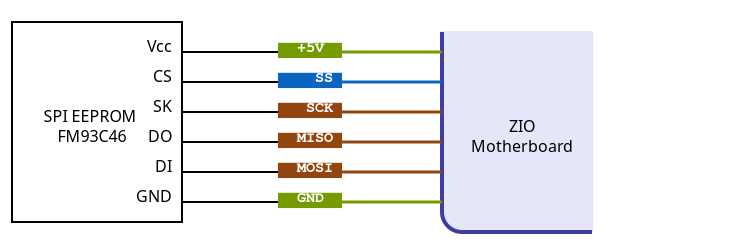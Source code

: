 <?xml version="1.0" encoding="UTF-8"?>
<dia:diagram xmlns:dia="http://www.lysator.liu.se/~alla/dia/">
  <dia:layer name="Background" visible="true" active="true">
    <dia:group>
      <dia:object type="Standard - Line" version="0" id="O0">
        <dia:attribute name="obj_pos">
          <dia:point val="7,7"/>
        </dia:attribute>
        <dia:attribute name="obj_bb">
          <dia:rectangle val="6.95,6.95;12.55,7.05"/>
        </dia:attribute>
        <dia:attribute name="conn_endpoints">
          <dia:point val="7,7"/>
          <dia:point val="12.5,7"/>
        </dia:attribute>
        <dia:attribute name="numcp">
          <dia:int val="1"/>
        </dia:attribute>
      </dia:object>
      <dia:object type="Standard - Line" version="0" id="O1">
        <dia:attribute name="obj_pos">
          <dia:point val="7,8.5"/>
        </dia:attribute>
        <dia:attribute name="obj_bb">
          <dia:rectangle val="6.95,8.45;12.55,8.55"/>
        </dia:attribute>
        <dia:attribute name="conn_endpoints">
          <dia:point val="7,8.5"/>
          <dia:point val="12.5,8.5"/>
        </dia:attribute>
        <dia:attribute name="numcp">
          <dia:int val="1"/>
        </dia:attribute>
      </dia:object>
      <dia:object type="Standard - ZigZagLine" version="1" id="O2">
        <dia:attribute name="obj_pos">
          <dia:point val="12.5,5.5"/>
        </dia:attribute>
        <dia:attribute name="obj_bb">
          <dia:rectangle val="6.95,5.45;12.55,5.55"/>
        </dia:attribute>
        <dia:attribute name="orth_points">
          <dia:point val="12.5,5.5"/>
          <dia:point val="10,5.5"/>
          <dia:point val="10,5.5"/>
          <dia:point val="7,5.5"/>
        </dia:attribute>
        <dia:attribute name="orth_orient">
          <dia:enum val="0"/>
          <dia:enum val="1"/>
          <dia:enum val="0"/>
        </dia:attribute>
        <dia:attribute name="autorouting">
          <dia:boolean val="false"/>
        </dia:attribute>
      </dia:object>
      <dia:object type="Standard - ZigZagLine" version="1" id="O3">
        <dia:attribute name="obj_pos">
          <dia:point val="7,9.5"/>
        </dia:attribute>
        <dia:attribute name="obj_bb">
          <dia:rectangle val="6.95,9.45;12.55,10.05"/>
        </dia:attribute>
        <dia:attribute name="orth_points">
          <dia:point val="7,9.5"/>
          <dia:point val="7,10"/>
          <dia:point val="10,10"/>
          <dia:point val="10,10"/>
          <dia:point val="12.5,10"/>
        </dia:attribute>
        <dia:attribute name="orth_orient">
          <dia:enum val="1"/>
          <dia:enum val="0"/>
          <dia:enum val="1"/>
          <dia:enum val="0"/>
        </dia:attribute>
        <dia:attribute name="autorouting">
          <dia:boolean val="false"/>
        </dia:attribute>
      </dia:object>
      <dia:object type="Flowchart - Box" version="0" id="O4">
        <dia:attribute name="obj_pos">
          <dia:point val="-1.5,1"/>
        </dia:attribute>
        <dia:attribute name="obj_bb">
          <dia:rectangle val="-1.55,0.95;7.05,11.05"/>
        </dia:attribute>
        <dia:attribute name="elem_corner">
          <dia:point val="-1.5,1"/>
        </dia:attribute>
        <dia:attribute name="elem_width">
          <dia:real val="8.5"/>
        </dia:attribute>
        <dia:attribute name="elem_height">
          <dia:real val="10"/>
        </dia:attribute>
        <dia:attribute name="show_background">
          <dia:boolean val="true"/>
        </dia:attribute>
        <dia:attribute name="padding">
          <dia:real val="0.5"/>
        </dia:attribute>
        <dia:attribute name="text">
          <dia:composite type="text">
            <dia:attribute name="string">
              <dia:string>##</dia:string>
            </dia:attribute>
            <dia:attribute name="font">
              <dia:font family="sans" style="0" name="Helvetica"/>
            </dia:attribute>
            <dia:attribute name="height">
              <dia:real val="1"/>
            </dia:attribute>
            <dia:attribute name="pos">
              <dia:point val="2.75,6.245"/>
            </dia:attribute>
            <dia:attribute name="color">
              <dia:color val="#000000"/>
            </dia:attribute>
            <dia:attribute name="alignment">
              <dia:enum val="1"/>
            </dia:attribute>
          </dia:composite>
        </dia:attribute>
      </dia:object>
      <dia:object type="Standard - Text" version="1" id="O5">
        <dia:attribute name="obj_pos">
          <dia:point val="6.5,8.5"/>
        </dia:attribute>
        <dia:attribute name="obj_bb">
          <dia:rectangle val="5.65,7.755;6.5,8.69"/>
        </dia:attribute>
        <dia:attribute name="text">
          <dia:composite type="text">
            <dia:attribute name="string">
              <dia:string>#DI#</dia:string>
            </dia:attribute>
            <dia:attribute name="font">
              <dia:font family="sans" style="0" name="Helvetica"/>
            </dia:attribute>
            <dia:attribute name="height">
              <dia:real val="1"/>
            </dia:attribute>
            <dia:attribute name="pos">
              <dia:point val="6.5,8.5"/>
            </dia:attribute>
            <dia:attribute name="color">
              <dia:color val="#000000"/>
            </dia:attribute>
            <dia:attribute name="alignment">
              <dia:enum val="2"/>
            </dia:attribute>
          </dia:composite>
        </dia:attribute>
        <dia:attribute name="valign">
          <dia:enum val="3"/>
        </dia:attribute>
      </dia:object>
      <dia:object type="Standard - Text" version="1" id="O6">
        <dia:attribute name="obj_pos">
          <dia:point val="6.5,10"/>
        </dia:attribute>
        <dia:attribute name="obj_bb">
          <dia:rectangle val="4.668,9.255;6.5,10.19"/>
        </dia:attribute>
        <dia:attribute name="text">
          <dia:composite type="text">
            <dia:attribute name="string">
              <dia:string>#GND#</dia:string>
            </dia:attribute>
            <dia:attribute name="font">
              <dia:font family="sans" style="0" name="Helvetica"/>
            </dia:attribute>
            <dia:attribute name="height">
              <dia:real val="1"/>
            </dia:attribute>
            <dia:attribute name="pos">
              <dia:point val="6.5,10"/>
            </dia:attribute>
            <dia:attribute name="color">
              <dia:color val="#000000"/>
            </dia:attribute>
            <dia:attribute name="alignment">
              <dia:enum val="2"/>
            </dia:attribute>
          </dia:composite>
        </dia:attribute>
        <dia:attribute name="valign">
          <dia:enum val="3"/>
        </dia:attribute>
      </dia:object>
      <dia:object type="Standard - Text" version="1" id="O7">
        <dia:attribute name="obj_pos">
          <dia:point val="6.5,7"/>
        </dia:attribute>
        <dia:attribute name="obj_bb">
          <dia:rectangle val="5.255,6.255;6.5,7.19"/>
        </dia:attribute>
        <dia:attribute name="text">
          <dia:composite type="text">
            <dia:attribute name="string">
              <dia:string>#DO#</dia:string>
            </dia:attribute>
            <dia:attribute name="font">
              <dia:font family="sans" style="0" name="Helvetica"/>
            </dia:attribute>
            <dia:attribute name="height">
              <dia:real val="1"/>
            </dia:attribute>
            <dia:attribute name="pos">
              <dia:point val="6.5,7"/>
            </dia:attribute>
            <dia:attribute name="color">
              <dia:color val="#000000"/>
            </dia:attribute>
            <dia:attribute name="alignment">
              <dia:enum val="2"/>
            </dia:attribute>
          </dia:composite>
        </dia:attribute>
        <dia:attribute name="valign">
          <dia:enum val="3"/>
        </dia:attribute>
      </dia:object>
      <dia:object type="Standard - Text" version="1" id="O8">
        <dia:attribute name="obj_pos">
          <dia:point val="6.5,5.5"/>
        </dia:attribute>
        <dia:attribute name="obj_bb">
          <dia:rectangle val="5.468,4.755;6.5,5.69"/>
        </dia:attribute>
        <dia:attribute name="text">
          <dia:composite type="text">
            <dia:attribute name="string">
              <dia:string>#SK#</dia:string>
            </dia:attribute>
            <dia:attribute name="font">
              <dia:font family="sans" style="0" name="Helvetica"/>
            </dia:attribute>
            <dia:attribute name="height">
              <dia:real val="1"/>
            </dia:attribute>
            <dia:attribute name="pos">
              <dia:point val="6.5,5.5"/>
            </dia:attribute>
            <dia:attribute name="color">
              <dia:color val="#000000"/>
            </dia:attribute>
            <dia:attribute name="alignment">
              <dia:enum val="2"/>
            </dia:attribute>
          </dia:composite>
        </dia:attribute>
        <dia:attribute name="valign">
          <dia:enum val="3"/>
        </dia:attribute>
      </dia:object>
      <dia:object type="Standard - ZigZagLine" version="1" id="O9">
        <dia:attribute name="obj_pos">
          <dia:point val="12.5,4"/>
        </dia:attribute>
        <dia:attribute name="obj_bb">
          <dia:rectangle val="6.95,3.95;12.55,4.05"/>
        </dia:attribute>
        <dia:attribute name="orth_points">
          <dia:point val="12.5,4"/>
          <dia:point val="10,4"/>
          <dia:point val="10,4"/>
          <dia:point val="7,4"/>
        </dia:attribute>
        <dia:attribute name="orth_orient">
          <dia:enum val="0"/>
          <dia:enum val="1"/>
          <dia:enum val="0"/>
        </dia:attribute>
        <dia:attribute name="autorouting">
          <dia:boolean val="false"/>
        </dia:attribute>
      </dia:object>
      <dia:object type="Standard - Text" version="1" id="O10">
        <dia:attribute name="obj_pos">
          <dia:point val="6.5,4"/>
        </dia:attribute>
        <dia:attribute name="obj_bb">
          <dia:rectangle val="5.435,3.255;6.5,4.19"/>
        </dia:attribute>
        <dia:attribute name="text">
          <dia:composite type="text">
            <dia:attribute name="string">
              <dia:string>#CS#</dia:string>
            </dia:attribute>
            <dia:attribute name="font">
              <dia:font family="sans" style="0" name="Helvetica"/>
            </dia:attribute>
            <dia:attribute name="height">
              <dia:real val="1"/>
            </dia:attribute>
            <dia:attribute name="pos">
              <dia:point val="6.5,4"/>
            </dia:attribute>
            <dia:attribute name="color">
              <dia:color val="#000000"/>
            </dia:attribute>
            <dia:attribute name="alignment">
              <dia:enum val="2"/>
            </dia:attribute>
          </dia:composite>
        </dia:attribute>
        <dia:attribute name="valign">
          <dia:enum val="3"/>
        </dia:attribute>
      </dia:object>
      <dia:object type="Standard - ZigZagLine" version="1" id="O11">
        <dia:attribute name="obj_pos">
          <dia:point val="12.5,2.5"/>
        </dia:attribute>
        <dia:attribute name="obj_bb">
          <dia:rectangle val="6.95,2.45;12.55,2.55"/>
        </dia:attribute>
        <dia:attribute name="orth_points">
          <dia:point val="12.5,2.5"/>
          <dia:point val="10,2.5"/>
          <dia:point val="10,2.5"/>
          <dia:point val="7,2.5"/>
        </dia:attribute>
        <dia:attribute name="orth_orient">
          <dia:enum val="0"/>
          <dia:enum val="1"/>
          <dia:enum val="0"/>
        </dia:attribute>
        <dia:attribute name="autorouting">
          <dia:boolean val="false"/>
        </dia:attribute>
      </dia:object>
      <dia:object type="Standard - Text" version="1" id="O12">
        <dia:attribute name="obj_pos">
          <dia:point val="6.5,2.5"/>
        </dia:attribute>
        <dia:attribute name="obj_bb">
          <dia:rectangle val="5.072,1.755;6.5,2.69"/>
        </dia:attribute>
        <dia:attribute name="text">
          <dia:composite type="text">
            <dia:attribute name="string">
              <dia:string>#Vcc#</dia:string>
            </dia:attribute>
            <dia:attribute name="font">
              <dia:font family="sans" style="0" name="Helvetica"/>
            </dia:attribute>
            <dia:attribute name="height">
              <dia:real val="1"/>
            </dia:attribute>
            <dia:attribute name="pos">
              <dia:point val="6.5,2.5"/>
            </dia:attribute>
            <dia:attribute name="color">
              <dia:color val="#000000"/>
            </dia:attribute>
            <dia:attribute name="alignment">
              <dia:enum val="2"/>
            </dia:attribute>
          </dia:composite>
        </dia:attribute>
        <dia:attribute name="valign">
          <dia:enum val="3"/>
        </dia:attribute>
      </dia:object>
      <dia:object type="Standard - Text" version="1" id="O13">
        <dia:attribute name="obj_pos">
          <dia:point val="2.5,6"/>
        </dia:attribute>
        <dia:attribute name="obj_bb">
          <dia:rectangle val="-0.051,5.255;5.051,7.19"/>
        </dia:attribute>
        <dia:attribute name="text">
          <dia:composite type="text">
            <dia:attribute name="string">
              <dia:string>#SPI EEPROM 
FM93C46#</dia:string>
            </dia:attribute>
            <dia:attribute name="font">
              <dia:font family="sans" style="0" name="Helvetica"/>
            </dia:attribute>
            <dia:attribute name="height">
              <dia:real val="1"/>
            </dia:attribute>
            <dia:attribute name="pos">
              <dia:point val="2.5,6"/>
            </dia:attribute>
            <dia:attribute name="color">
              <dia:color val="#000000"/>
            </dia:attribute>
            <dia:attribute name="alignment">
              <dia:enum val="1"/>
            </dia:attribute>
          </dia:composite>
        </dia:attribute>
        <dia:attribute name="valign">
          <dia:enum val="3"/>
        </dia:attribute>
      </dia:object>
    </dia:group>
    <dia:object type="Standard - Box" version="0" id="O14">
      <dia:attribute name="obj_pos">
        <dia:point val="-2,0"/>
      </dia:attribute>
      <dia:attribute name="obj_bb">
        <dia:rectangle val="-2.05,-0.05;35.25,12.05"/>
      </dia:attribute>
      <dia:attribute name="elem_corner">
        <dia:point val="-2,0"/>
      </dia:attribute>
      <dia:attribute name="elem_width">
        <dia:real val="37.2"/>
      </dia:attribute>
      <dia:attribute name="elem_height">
        <dia:real val="12"/>
      </dia:attribute>
      <dia:attribute name="border_color">
        <dia:color val="#ffffff"/>
      </dia:attribute>
      <dia:attribute name="show_background">
        <dia:boolean val="false"/>
      </dia:attribute>
      <dia:attribute name="corner_radius">
        <dia:real val="1.175e-39"/>
      </dia:attribute>
    </dia:object>
    <dia:object type="Standard - Beziergon" version="0" id="O15">
      <dia:attribute name="obj_pos">
        <dia:point val="20,1.5"/>
      </dia:attribute>
      <dia:attribute name="obj_bb">
        <dia:rectangle val="19.919,1.45;27.562,11.571"/>
      </dia:attribute>
      <dia:attribute name="bez_points">
        <dia:point val="20,1.5"/>
        <dia:point val="20,1.5"/>
        <dia:point val="25.5,1.5"/>
        <dia:point val="27.5,1.5"/>
        <dia:point val="27.5,3"/>
        <dia:point val="27.5,4.5"/>
        <dia:point val="27.5,11.5"/>
        <dia:point val="27.5,11.5"/>
        <dia:point val="28.5,11.5"/>
        <dia:point val="22.5,11.5"/>
        <dia:point val="19.5,11.5"/>
        <dia:point val="20,11"/>
        <dia:point val="20,8.5"/>
        <dia:point val="20,7"/>
        <dia:point val="20,1.5"/>
      </dia:attribute>
      <dia:attribute name="corner_types">
        <dia:enum val="0"/>
        <dia:enum val="2"/>
        <dia:enum val="2"/>
        <dia:enum val="2"/>
        <dia:enum val="2"/>
        <dia:enum val="0"/>
      </dia:attribute>
      <dia:attribute name="line_color">
        <dia:color val="#e6e6fa"/>
      </dia:attribute>
      <dia:attribute name="line_width">
        <dia:real val="0.1"/>
      </dia:attribute>
      <dia:attribute name="inner_color">
        <dia:color val="#e6e6fa"/>
      </dia:attribute>
      <dia:attribute name="show_background">
        <dia:boolean val="true"/>
      </dia:attribute>
    </dia:object>
    <dia:object type="Standard - Text" version="1" id="O16">
      <dia:attribute name="obj_pos">
        <dia:point val="24,6.5"/>
      </dia:attribute>
      <dia:attribute name="obj_bb">
        <dia:rectangle val="21.434,5.755;26.566,7.69"/>
      </dia:attribute>
      <dia:attribute name="text">
        <dia:composite type="text">
          <dia:attribute name="string">
            <dia:string>#ZIO
Motherboard#</dia:string>
          </dia:attribute>
          <dia:attribute name="font">
            <dia:font family="sans" style="0" name="Helvetica"/>
          </dia:attribute>
          <dia:attribute name="height">
            <dia:real val="1"/>
          </dia:attribute>
          <dia:attribute name="pos">
            <dia:point val="24,6.5"/>
          </dia:attribute>
          <dia:attribute name="color">
            <dia:color val="#000000"/>
          </dia:attribute>
          <dia:attribute name="alignment">
            <dia:enum val="1"/>
          </dia:attribute>
        </dia:composite>
      </dia:attribute>
      <dia:attribute name="valign">
        <dia:enum val="3"/>
      </dia:attribute>
    </dia:object>
    <dia:object type="Standard - ZigZagLine" version="1" id="O17">
      <dia:attribute name="obj_pos">
        <dia:point val="20,1.5"/>
      </dia:attribute>
      <dia:attribute name="obj_bb">
        <dia:rectangle val="19.9,1.5;27.6,11.6"/>
      </dia:attribute>
      <dia:attribute name="orth_points">
        <dia:point val="20,1.5"/>
        <dia:point val="20,1.5"/>
        <dia:point val="20,11.5"/>
        <dia:point val="27.5,11.5"/>
      </dia:attribute>
      <dia:attribute name="orth_orient">
        <dia:enum val="0"/>
        <dia:enum val="1"/>
        <dia:enum val="0"/>
      </dia:attribute>
      <dia:attribute name="autorouting">
        <dia:boolean val="false"/>
      </dia:attribute>
      <dia:attribute name="line_color">
        <dia:color val="#3e3ea1"/>
      </dia:attribute>
      <dia:attribute name="line_width">
        <dia:real val="0.2"/>
      </dia:attribute>
      <dia:attribute name="corner_radius">
        <dia:real val="1"/>
      </dia:attribute>
      <dia:connections>
        <dia:connection handle="1" to="O15" connection="4"/>
      </dia:connections>
    </dia:object>
    <dia:object type="Standard - Line" version="0" id="O18">
      <dia:attribute name="obj_pos">
        <dia:point val="15,8.5"/>
      </dia:attribute>
      <dia:attribute name="obj_bb">
        <dia:rectangle val="14.925,8.425;20.075,8.575"/>
      </dia:attribute>
      <dia:attribute name="conn_endpoints">
        <dia:point val="15,8.5"/>
        <dia:point val="20,8.5"/>
      </dia:attribute>
      <dia:attribute name="numcp">
        <dia:int val="1"/>
      </dia:attribute>
      <dia:attribute name="line_color">
        <dia:color val="#92450e"/>
      </dia:attribute>
      <dia:attribute name="line_width">
        <dia:real val="0.15"/>
      </dia:attribute>
    </dia:object>
    <dia:object type="Standard - Line" version="0" id="O19">
      <dia:attribute name="obj_pos">
        <dia:point val="15,5.5"/>
      </dia:attribute>
      <dia:attribute name="obj_bb">
        <dia:rectangle val="14.925,5.425;20.075,5.575"/>
      </dia:attribute>
      <dia:attribute name="conn_endpoints">
        <dia:point val="15,5.5"/>
        <dia:point val="20,5.5"/>
      </dia:attribute>
      <dia:attribute name="numcp">
        <dia:int val="1"/>
      </dia:attribute>
      <dia:attribute name="line_color">
        <dia:color val="#92450e"/>
      </dia:attribute>
      <dia:attribute name="line_width">
        <dia:real val="0.15"/>
      </dia:attribute>
    </dia:object>
    <dia:object type="Standard - Line" version="0" id="O20">
      <dia:attribute name="obj_pos">
        <dia:point val="15,7"/>
      </dia:attribute>
      <dia:attribute name="obj_bb">
        <dia:rectangle val="14.925,6.925;20.075,7.075"/>
      </dia:attribute>
      <dia:attribute name="conn_endpoints">
        <dia:point val="15,7"/>
        <dia:point val="20,7"/>
      </dia:attribute>
      <dia:attribute name="numcp">
        <dia:int val="1"/>
      </dia:attribute>
      <dia:attribute name="line_color">
        <dia:color val="#92450e"/>
      </dia:attribute>
      <dia:attribute name="line_width">
        <dia:real val="0.15"/>
      </dia:attribute>
    </dia:object>
    <dia:object type="Standard - Text" version="1" id="O21">
      <dia:attribute name="obj_pos">
        <dia:point val="15,8.5"/>
      </dia:attribute>
      <dia:attribute name="obj_bb">
        <dia:rectangle val="11.797,7.835;15,8.713"/>
      </dia:attribute>
      <dia:attribute name="text">
        <dia:composite type="text">
          <dia:attribute name="string">
            <dia:string>#  MOSI #</dia:string>
          </dia:attribute>
          <dia:attribute name="font">
            <dia:font family="Nimbus Mono L" style="80" name="Courier"/>
          </dia:attribute>
          <dia:attribute name="height">
            <dia:real val="0.952"/>
          </dia:attribute>
          <dia:attribute name="pos">
            <dia:point val="15,8.5"/>
          </dia:attribute>
          <dia:attribute name="color">
            <dia:color val="#ffffff"/>
          </dia:attribute>
          <dia:attribute name="alignment">
            <dia:enum val="2"/>
          </dia:attribute>
        </dia:composite>
      </dia:attribute>
      <dia:attribute name="valign">
        <dia:enum val="3"/>
      </dia:attribute>
      <dia:attribute name="fill_color">
        <dia:color val="#92450e"/>
      </dia:attribute>
      <dia:attribute name="show_background">
        <dia:boolean val="true"/>
      </dia:attribute>
    </dia:object>
    <dia:object type="Standard - Text" version="1" id="O22">
      <dia:attribute name="obj_pos">
        <dia:point val="15,5.5"/>
      </dia:attribute>
      <dia:attribute name="obj_bb">
        <dia:rectangle val="11.797,4.835;15,5.713"/>
      </dia:attribute>
      <dia:attribute name="text">
        <dia:composite type="text">
          <dia:attribute name="string">
            <dia:string>#   SCK #</dia:string>
          </dia:attribute>
          <dia:attribute name="font">
            <dia:font family="Nimbus Mono L" style="80" name="Courier"/>
          </dia:attribute>
          <dia:attribute name="height">
            <dia:real val="0.952"/>
          </dia:attribute>
          <dia:attribute name="pos">
            <dia:point val="15,5.5"/>
          </dia:attribute>
          <dia:attribute name="color">
            <dia:color val="#ffffff"/>
          </dia:attribute>
          <dia:attribute name="alignment">
            <dia:enum val="2"/>
          </dia:attribute>
        </dia:composite>
      </dia:attribute>
      <dia:attribute name="valign">
        <dia:enum val="3"/>
      </dia:attribute>
      <dia:attribute name="fill_color">
        <dia:color val="#92450e"/>
      </dia:attribute>
      <dia:attribute name="show_background">
        <dia:boolean val="true"/>
      </dia:attribute>
    </dia:object>
    <dia:object type="Standard - Text" version="1" id="O23">
      <dia:attribute name="obj_pos">
        <dia:point val="15,7"/>
      </dia:attribute>
      <dia:attribute name="obj_bb">
        <dia:rectangle val="11.797,6.335;15,7.213"/>
      </dia:attribute>
      <dia:attribute name="text">
        <dia:composite type="text">
          <dia:attribute name="string">
            <dia:string>#  MISO #</dia:string>
          </dia:attribute>
          <dia:attribute name="font">
            <dia:font family="Nimbus Mono L" style="80" name="Courier"/>
          </dia:attribute>
          <dia:attribute name="height">
            <dia:real val="0.952"/>
          </dia:attribute>
          <dia:attribute name="pos">
            <dia:point val="15,7"/>
          </dia:attribute>
          <dia:attribute name="color">
            <dia:color val="#ffffff"/>
          </dia:attribute>
          <dia:attribute name="alignment">
            <dia:enum val="2"/>
          </dia:attribute>
        </dia:composite>
      </dia:attribute>
      <dia:attribute name="valign">
        <dia:enum val="3"/>
      </dia:attribute>
      <dia:attribute name="fill_color">
        <dia:color val="#92450e"/>
      </dia:attribute>
      <dia:attribute name="show_background">
        <dia:boolean val="true"/>
      </dia:attribute>
    </dia:object>
    <dia:group>
      <dia:object type="Standard - Line" version="0" id="O24">
        <dia:attribute name="obj_pos">
          <dia:point val="15,10"/>
        </dia:attribute>
        <dia:attribute name="obj_bb">
          <dia:rectangle val="14.925,9.925;20.075,10.075"/>
        </dia:attribute>
        <dia:attribute name="conn_endpoints">
          <dia:point val="15,10"/>
          <dia:point val="20,10"/>
        </dia:attribute>
        <dia:attribute name="numcp">
          <dia:int val="1"/>
        </dia:attribute>
        <dia:attribute name="line_color">
          <dia:color val="#769b00"/>
        </dia:attribute>
        <dia:attribute name="line_width">
          <dia:real val="0.15"/>
        </dia:attribute>
      </dia:object>
      <dia:object type="Standard - Text" version="1" id="O25">
        <dia:attribute name="obj_pos">
          <dia:point val="15,10"/>
        </dia:attribute>
        <dia:attribute name="obj_bb">
          <dia:rectangle val="11.797,9.335;15,10.213"/>
        </dia:attribute>
        <dia:attribute name="text">
          <dia:composite type="text">
            <dia:attribute name="string">
              <dia:string>#  GND  #</dia:string>
            </dia:attribute>
            <dia:attribute name="font">
              <dia:font family="Nimbus Mono L" style="80" name="Courier"/>
            </dia:attribute>
            <dia:attribute name="height">
              <dia:real val="0.952"/>
            </dia:attribute>
            <dia:attribute name="pos">
              <dia:point val="15,10"/>
            </dia:attribute>
            <dia:attribute name="color">
              <dia:color val="#ffffff"/>
            </dia:attribute>
            <dia:attribute name="alignment">
              <dia:enum val="2"/>
            </dia:attribute>
          </dia:composite>
        </dia:attribute>
        <dia:attribute name="valign">
          <dia:enum val="3"/>
        </dia:attribute>
        <dia:attribute name="fill_color">
          <dia:color val="#769b00"/>
        </dia:attribute>
        <dia:attribute name="show_background">
          <dia:boolean val="true"/>
        </dia:attribute>
      </dia:object>
    </dia:group>
    <dia:object type="Standard - Line" version="0" id="O26">
      <dia:attribute name="obj_pos">
        <dia:point val="15,4"/>
      </dia:attribute>
      <dia:attribute name="obj_bb">
        <dia:rectangle val="14.925,3.925;20.075,4.075"/>
      </dia:attribute>
      <dia:attribute name="conn_endpoints">
        <dia:point val="15,4"/>
        <dia:point val="20,4"/>
      </dia:attribute>
      <dia:attribute name="numcp">
        <dia:int val="1"/>
      </dia:attribute>
      <dia:attribute name="line_color">
        <dia:color val="#0965bf"/>
      </dia:attribute>
      <dia:attribute name="line_width">
        <dia:real val="0.15"/>
      </dia:attribute>
    </dia:object>
    <dia:object type="Standard - Text" version="1" id="O27">
      <dia:attribute name="obj_pos">
        <dia:point val="15,4"/>
      </dia:attribute>
      <dia:attribute name="obj_bb">
        <dia:rectangle val="11.797,3.335;15,4.213"/>
      </dia:attribute>
      <dia:attribute name="text">
        <dia:composite type="text">
          <dia:attribute name="string">
            <dia:string>#    SS #</dia:string>
          </dia:attribute>
          <dia:attribute name="font">
            <dia:font family="Nimbus Mono L" style="80" name="Courier"/>
          </dia:attribute>
          <dia:attribute name="height">
            <dia:real val="0.952"/>
          </dia:attribute>
          <dia:attribute name="pos">
            <dia:point val="15,4"/>
          </dia:attribute>
          <dia:attribute name="color">
            <dia:color val="#ffffff"/>
          </dia:attribute>
          <dia:attribute name="alignment">
            <dia:enum val="2"/>
          </dia:attribute>
        </dia:composite>
      </dia:attribute>
      <dia:attribute name="valign">
        <dia:enum val="3"/>
      </dia:attribute>
      <dia:attribute name="fill_color">
        <dia:color val="#0965bf"/>
      </dia:attribute>
      <dia:attribute name="show_background">
        <dia:boolean val="true"/>
      </dia:attribute>
    </dia:object>
    <dia:group>
      <dia:object type="Standard - Line" version="0" id="O28">
        <dia:attribute name="obj_pos">
          <dia:point val="15,2.5"/>
        </dia:attribute>
        <dia:attribute name="obj_bb">
          <dia:rectangle val="14.925,2.425;20.075,2.575"/>
        </dia:attribute>
        <dia:attribute name="conn_endpoints">
          <dia:point val="15,2.5"/>
          <dia:point val="20,2.5"/>
        </dia:attribute>
        <dia:attribute name="numcp">
          <dia:int val="1"/>
        </dia:attribute>
        <dia:attribute name="line_color">
          <dia:color val="#769b00"/>
        </dia:attribute>
        <dia:attribute name="line_width">
          <dia:real val="0.15"/>
        </dia:attribute>
      </dia:object>
      <dia:object type="Standard - Text" version="1" id="O29">
        <dia:attribute name="obj_pos">
          <dia:point val="15,2.5"/>
        </dia:attribute>
        <dia:attribute name="obj_bb">
          <dia:rectangle val="11.797,1.835;15,2.712"/>
        </dia:attribute>
        <dia:attribute name="text">
          <dia:composite type="text">
            <dia:attribute name="string">
              <dia:string>#  +5V  #</dia:string>
            </dia:attribute>
            <dia:attribute name="font">
              <dia:font family="Nimbus Mono L" style="80" name="Courier"/>
            </dia:attribute>
            <dia:attribute name="height">
              <dia:real val="0.952"/>
            </dia:attribute>
            <dia:attribute name="pos">
              <dia:point val="15,2.5"/>
            </dia:attribute>
            <dia:attribute name="color">
              <dia:color val="#ffffff"/>
            </dia:attribute>
            <dia:attribute name="alignment">
              <dia:enum val="2"/>
            </dia:attribute>
          </dia:composite>
        </dia:attribute>
        <dia:attribute name="valign">
          <dia:enum val="3"/>
        </dia:attribute>
        <dia:attribute name="fill_color">
          <dia:color val="#769b00"/>
        </dia:attribute>
        <dia:attribute name="show_background">
          <dia:boolean val="true"/>
        </dia:attribute>
      </dia:object>
    </dia:group>
  </dia:layer>
</dia:diagram>
